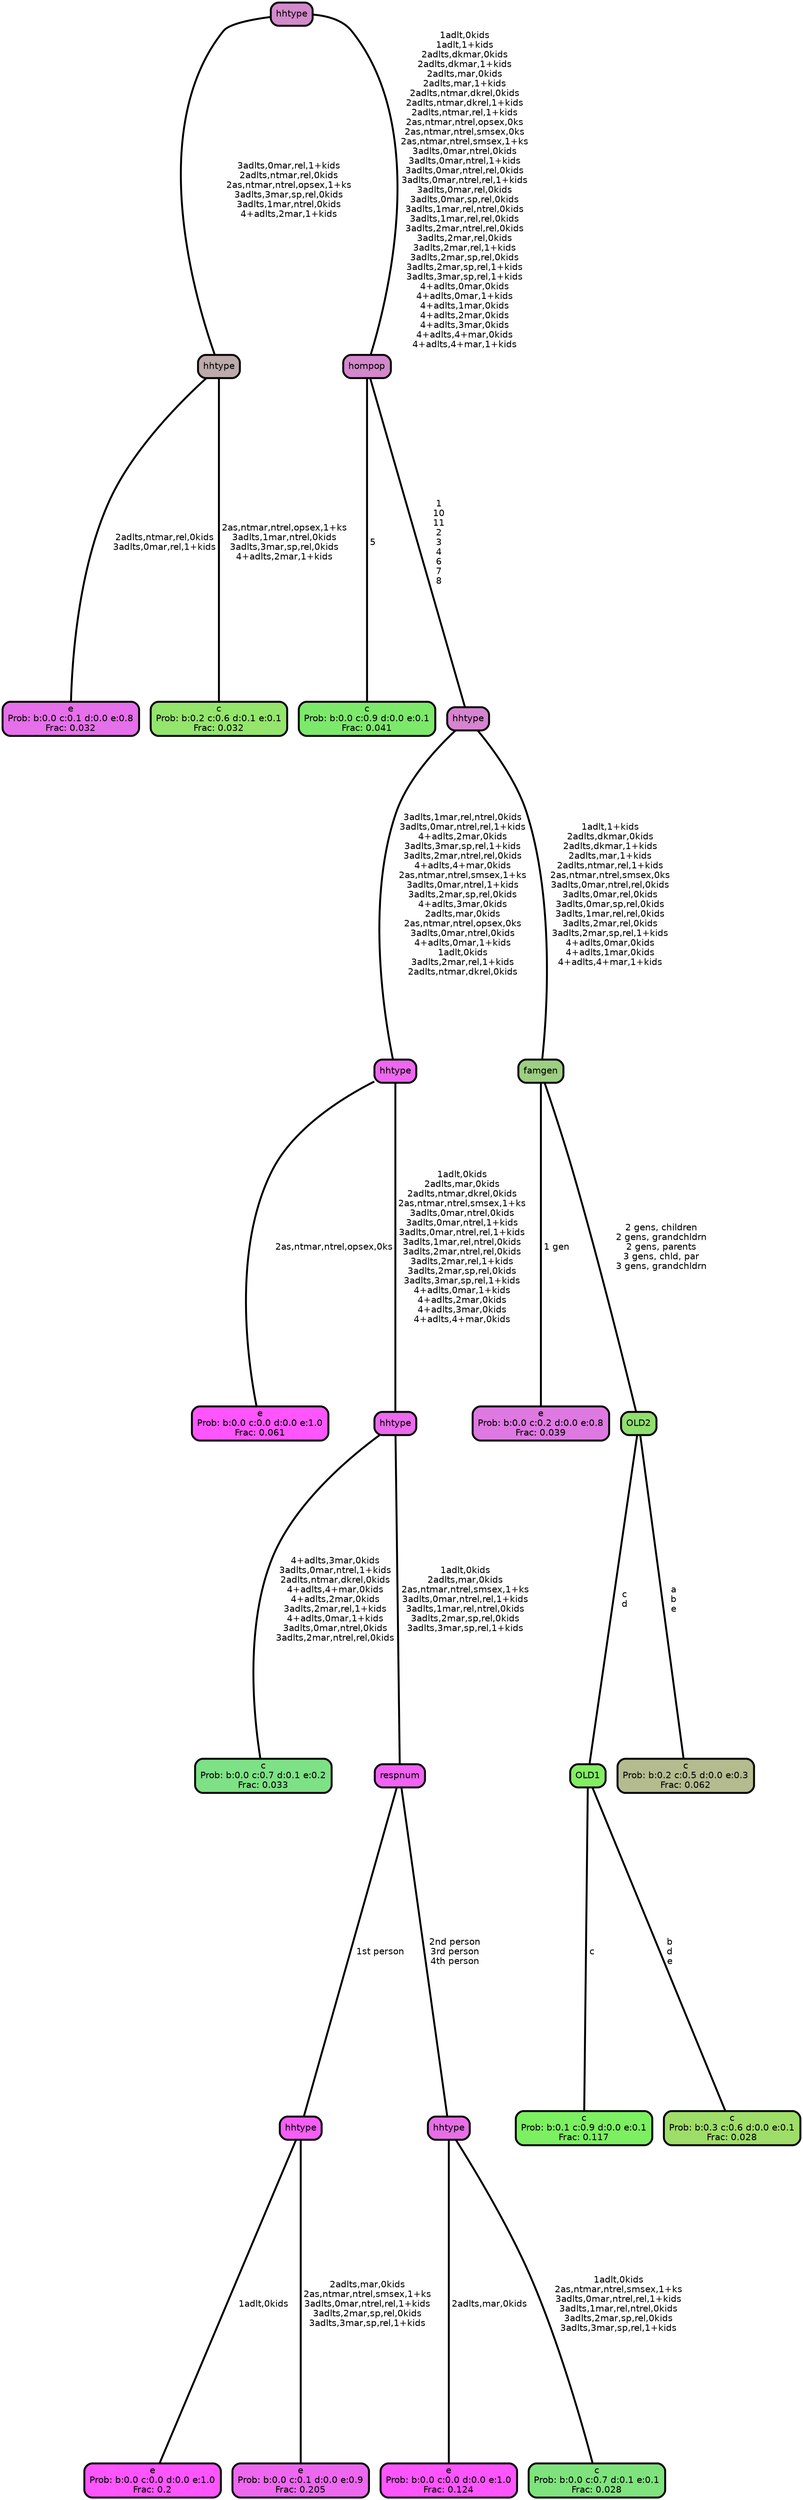 graph Tree {
node [shape=box, style="filled, rounded",color="black",penwidth="3",fontcolor="black",                 fontname=helvetica] ;
graph [ranksep="0 equally", splines=straight,                 bgcolor=transparent, dpi=200] ;
edge [fontname=helvetica, color=black] ;
0 [label="e
Prob: b:0.0 c:0.1 d:0.0 e:0.8
Frac: 0.032", fillcolor="#e66fea"] ;
1 [label="hhtype", fillcolor="#bdaaab"] ;
2 [label="c
Prob: b:0.2 c:0.6 d:0.1 e:0.1
Frac: 0.032", fillcolor="#94e56c"] ;
3 [label="hhtype", fillcolor="#d28aca"] ;
4 [label="c
Prob: b:0.0 c:0.9 d:0.0 e:0.1
Frac: 0.041", fillcolor="#7de96b"] ;
5 [label="hompop", fillcolor="#d388cc"] ;
6 [label="e
Prob: b:0.0 c:0.0 d:0.0 e:1.0
Frac: 0.061", fillcolor="#ff55ff"] ;
7 [label="hhtype", fillcolor="#ed68ee"] ;
8 [label="c
Prob: b:0.0 c:0.7 d:0.1 e:0.2
Frac: 0.033", fillcolor="#7ee186"] ;
9 [label="hhtype", fillcolor="#eb6aec"] ;
10 [label="e
Prob: b:0.0 c:0.0 d:0.0 e:1.0
Frac: 0.2", fillcolor="#ff55ff"] ;
11 [label="hhtype", fillcolor="#f65ef6"] ;
12 [label="e
Prob: b:0.0 c:0.1 d:0.0 e:0.9
Frac: 0.205", fillcolor="#ed68ef"] ;
13 [label="respnum", fillcolor="#f163f2"] ;
14 [label="e
Prob: b:0.0 c:0.0 d:0.0 e:1.0
Frac: 0.124", fillcolor="#fe55fe"] ;
15 [label="hhtype", fillcolor="#e76fe6"] ;
16 [label="c
Prob: b:0.0 c:0.7 d:0.1 e:0.1
Frac: 0.028", fillcolor="#7fe37d"] ;
17 [label="hhtype", fillcolor="#d784d0"] ;
18 [label="e
Prob: b:0.0 c:0.2 d:0.0 e:0.8
Frac: 0.039", fillcolor="#dd79e1"] ;
19 [label="famgen", fillcolor="#9dce82"] ;
20 [label="c
Prob: b:0.1 c:0.9 d:0.0 e:0.1
Frac: 0.117", fillcolor="#7cf061"] ;
21 [label="OLD1", fillcolor="#83ed62"] ;
22 [label="c
Prob: b:0.3 c:0.6 d:0.0 e:0.1
Frac: 0.028", fillcolor="#9fdd69"] ;
23 [label="OLD2", fillcolor="#91de70"] ;
24 [label="c
Prob: b:0.2 c:0.5 d:0.0 e:0.3
Frac: 0.062", fillcolor="#b4bb8f"] ;
1 -- 0 [label=" 2adlts,ntmar,rel,0kids\n 3adlts,0mar,rel,1+kids",penwidth=3] ;
1 -- 2 [label=" 2as,ntmar,ntrel,opsex,1+ks\n 3adlts,1mar,ntrel,0kids\n 3adlts,3mar,sp,rel,0kids\n 4+adlts,2mar,1+kids",penwidth=3] ;
3 -- 1 [label=" 3adlts,0mar,rel,1+kids\n 2adlts,ntmar,rel,0kids\n 2as,ntmar,ntrel,opsex,1+ks\n 3adlts,3mar,sp,rel,0kids\n 3adlts,1mar,ntrel,0kids\n 4+adlts,2mar,1+kids",penwidth=3] ;
3 -- 5 [label=" 1adlt,0kids\n 1adlt,1+kids\n 2adlts,dkmar,0kids\n 2adlts,dkmar,1+kids\n 2adlts,mar,0kids\n 2adlts,mar,1+kids\n 2adlts,ntmar,dkrel,0kids\n 2adlts,ntmar,dkrel,1+kids\n 2adlts,ntmar,rel,1+kids\n 2as,ntmar,ntrel,opsex,0ks\n 2as,ntmar,ntrel,smsex,0ks\n 2as,ntmar,ntrel,smsex,1+ks\n 3adlts,0mar,ntrel,0kids\n 3adlts,0mar,ntrel,1+kids\n 3adlts,0mar,ntrel,rel,0kids\n 3adlts,0mar,ntrel,rel,1+kids\n 3adlts,0mar,rel,0kids\n 3adlts,0mar,sp,rel,0kids\n 3adlts,1mar,rel,ntrel,0kids\n 3adlts,1mar,rel,rel,0kids\n 3adlts,2mar,ntrel,rel,0kids\n 3adlts,2mar,rel,0kids\n 3adlts,2mar,rel,1+kids\n 3adlts,2mar,sp,rel,0kids\n 3adlts,2mar,sp,rel,1+kids\n 3adlts,3mar,sp,rel,1+kids\n 4+adlts,0mar,0kids\n 4+adlts,0mar,1+kids\n 4+adlts,1mar,0kids\n 4+adlts,2mar,0kids\n 4+adlts,3mar,0kids\n 4+adlts,4+mar,0kids\n 4+adlts,4+mar,1+kids",penwidth=3] ;
5 -- 4 [label=" 5",penwidth=3] ;
5 -- 17 [label=" 1\n 10\n 11\n 2\n 3\n 4\n 6\n 7\n 8",penwidth=3] ;
7 -- 6 [label=" 2as,ntmar,ntrel,opsex,0ks",penwidth=3] ;
7 -- 9 [label=" 1adlt,0kids\n 2adlts,mar,0kids\n 2adlts,ntmar,dkrel,0kids\n 2as,ntmar,ntrel,smsex,1+ks\n 3adlts,0mar,ntrel,0kids\n 3adlts,0mar,ntrel,1+kids\n 3adlts,0mar,ntrel,rel,1+kids\n 3adlts,1mar,rel,ntrel,0kids\n 3adlts,2mar,ntrel,rel,0kids\n 3adlts,2mar,rel,1+kids\n 3adlts,2mar,sp,rel,0kids\n 3adlts,3mar,sp,rel,1+kids\n 4+adlts,0mar,1+kids\n 4+adlts,2mar,0kids\n 4+adlts,3mar,0kids\n 4+adlts,4+mar,0kids",penwidth=3] ;
9 -- 8 [label=" 4+adlts,3mar,0kids\n 3adlts,0mar,ntrel,1+kids\n 2adlts,ntmar,dkrel,0kids\n 4+adlts,4+mar,0kids\n 4+adlts,2mar,0kids\n 3adlts,2mar,rel,1+kids\n 4+adlts,0mar,1+kids\n 3adlts,0mar,ntrel,0kids\n 3adlts,2mar,ntrel,rel,0kids",penwidth=3] ;
9 -- 13 [label=" 1adlt,0kids\n 2adlts,mar,0kids\n 2as,ntmar,ntrel,smsex,1+ks\n 3adlts,0mar,ntrel,rel,1+kids\n 3adlts,1mar,rel,ntrel,0kids\n 3adlts,2mar,sp,rel,0kids\n 3adlts,3mar,sp,rel,1+kids",penwidth=3] ;
11 -- 10 [label=" 1adlt,0kids",penwidth=3] ;
11 -- 12 [label=" 2adlts,mar,0kids\n 2as,ntmar,ntrel,smsex,1+ks\n 3adlts,0mar,ntrel,rel,1+kids\n 3adlts,2mar,sp,rel,0kids\n 3adlts,3mar,sp,rel,1+kids",penwidth=3] ;
13 -- 11 [label=" 1st person",penwidth=3] ;
13 -- 15 [label=" 2nd person\n 3rd person\n 4th person",penwidth=3] ;
15 -- 14 [label=" 2adlts,mar,0kids",penwidth=3] ;
15 -- 16 [label=" 1adlt,0kids\n 2as,ntmar,ntrel,smsex,1+ks\n 3adlts,0mar,ntrel,rel,1+kids\n 3adlts,1mar,rel,ntrel,0kids\n 3adlts,2mar,sp,rel,0kids\n 3adlts,3mar,sp,rel,1+kids",penwidth=3] ;
17 -- 7 [label=" 3adlts,1mar,rel,ntrel,0kids\n 3adlts,0mar,ntrel,rel,1+kids\n 4+adlts,2mar,0kids\n 3adlts,3mar,sp,rel,1+kids\n 3adlts,2mar,ntrel,rel,0kids\n 4+adlts,4+mar,0kids\n 2as,ntmar,ntrel,smsex,1+ks\n 3adlts,0mar,ntrel,1+kids\n 3adlts,2mar,sp,rel,0kids\n 4+adlts,3mar,0kids\n 2adlts,mar,0kids\n 2as,ntmar,ntrel,opsex,0ks\n 3adlts,0mar,ntrel,0kids\n 4+adlts,0mar,1+kids\n 1adlt,0kids\n 3adlts,2mar,rel,1+kids\n 2adlts,ntmar,dkrel,0kids",penwidth=3] ;
17 -- 19 [label=" 1adlt,1+kids\n 2adlts,dkmar,0kids\n 2adlts,dkmar,1+kids\n 2adlts,mar,1+kids\n 2adlts,ntmar,rel,1+kids\n 2as,ntmar,ntrel,smsex,0ks\n 3adlts,0mar,ntrel,rel,0kids\n 3adlts,0mar,rel,0kids\n 3adlts,0mar,sp,rel,0kids\n 3adlts,1mar,rel,rel,0kids\n 3adlts,2mar,rel,0kids\n 3adlts,2mar,sp,rel,1+kids\n 4+adlts,0mar,0kids\n 4+adlts,1mar,0kids\n 4+adlts,4+mar,1+kids",penwidth=3] ;
19 -- 18 [label=" 1 gen",penwidth=3] ;
19 -- 23 [label=" 2 gens, children\n 2 gens, grandchldrn\n 2 gens, parents\n 3 gens, chld, par\n 3 gens, grandchldrn",penwidth=3] ;
21 -- 20 [label=" c",penwidth=3] ;
21 -- 22 [label=" b\n d\n e",penwidth=3] ;
23 -- 21 [label=" c\n d",penwidth=3] ;
23 -- 24 [label=" a\n b\n e",penwidth=3] ;
{rank = same;}}